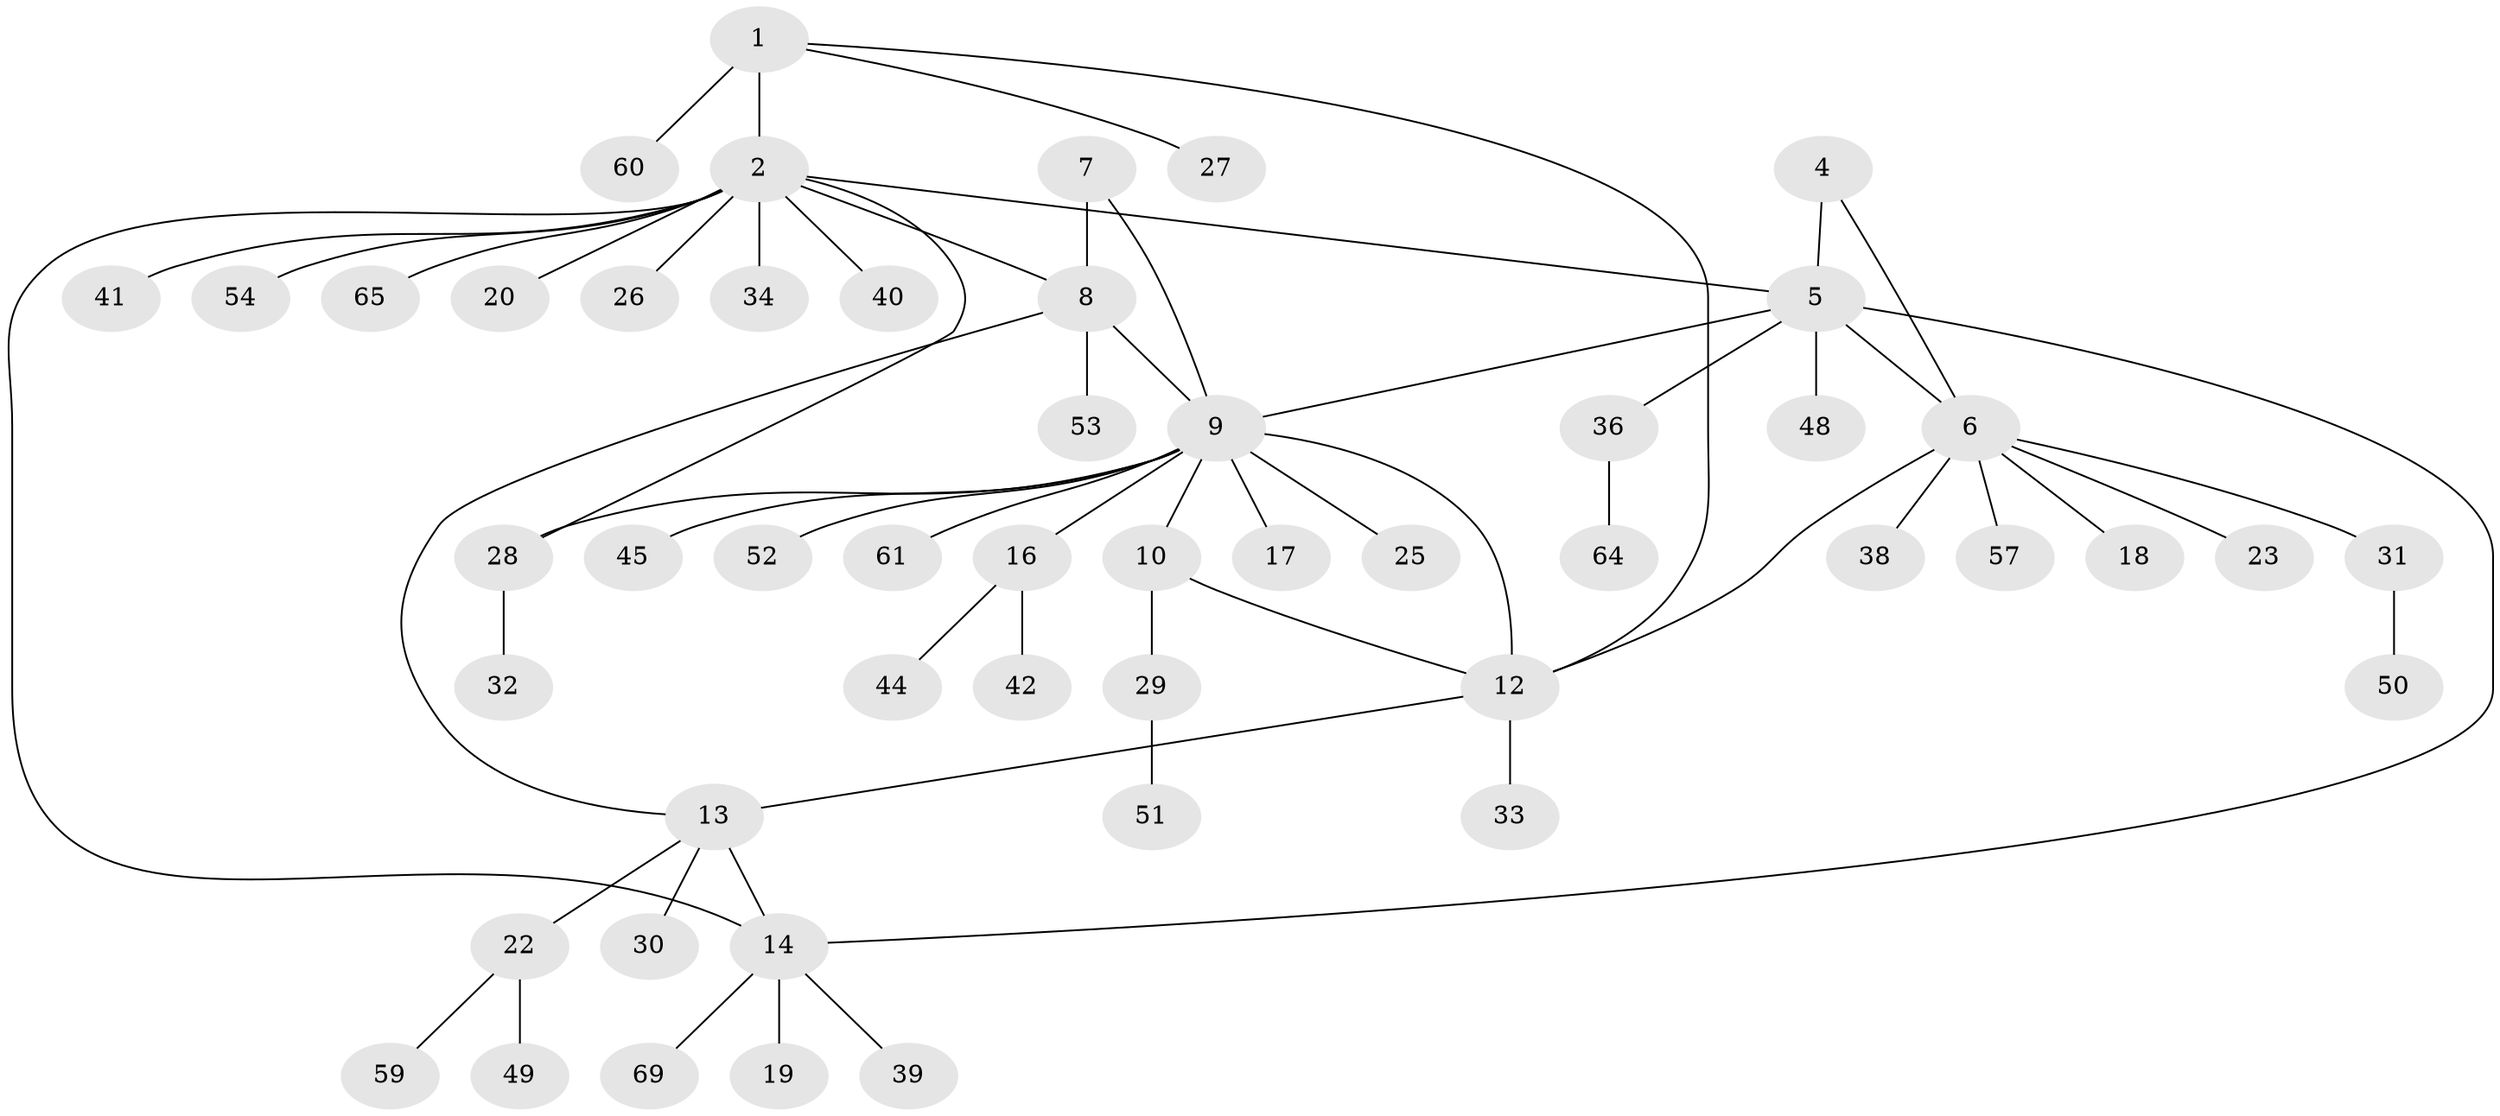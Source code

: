 // Generated by graph-tools (version 1.1) at 2025/24/03/03/25 07:24:16]
// undirected, 51 vertices, 60 edges
graph export_dot {
graph [start="1"]
  node [color=gray90,style=filled];
  1 [super="+24"];
  2 [super="+3"];
  4;
  5 [super="+62"];
  6 [super="+63"];
  7;
  8 [super="+35"];
  9 [super="+11"];
  10;
  12 [super="+21"];
  13 [super="+56"];
  14 [super="+15"];
  16 [super="+55"];
  17;
  18;
  19;
  20;
  22 [super="+47"];
  23 [super="+46"];
  25 [super="+58"];
  26;
  27;
  28 [super="+43"];
  29 [super="+66"];
  30 [super="+37"];
  31 [super="+68"];
  32;
  33;
  34;
  36;
  38;
  39;
  40;
  41;
  42;
  44;
  45;
  48;
  49;
  50;
  51;
  52;
  53;
  54;
  57;
  59;
  60;
  61 [super="+67"];
  64;
  65;
  69;
  1 -- 2 [weight=2];
  1 -- 12;
  1 -- 60;
  1 -- 27;
  2 -- 26;
  2 -- 34;
  2 -- 14;
  2 -- 65;
  2 -- 5;
  2 -- 8;
  2 -- 41;
  2 -- 40;
  2 -- 20;
  2 -- 54;
  2 -- 28;
  4 -- 5;
  4 -- 6;
  5 -- 6;
  5 -- 9;
  5 -- 36;
  5 -- 48;
  5 -- 14;
  6 -- 12;
  6 -- 18;
  6 -- 23;
  6 -- 31;
  6 -- 38;
  6 -- 57;
  7 -- 8;
  7 -- 9;
  8 -- 9;
  8 -- 13;
  8 -- 53;
  9 -- 16;
  9 -- 28;
  9 -- 52;
  9 -- 61;
  9 -- 17;
  9 -- 10;
  9 -- 12;
  9 -- 45;
  9 -- 25 [weight=2];
  10 -- 12;
  10 -- 29;
  12 -- 13;
  12 -- 33;
  13 -- 14 [weight=2];
  13 -- 22;
  13 -- 30;
  14 -- 19;
  14 -- 69;
  14 -- 39;
  16 -- 42;
  16 -- 44;
  22 -- 59;
  22 -- 49;
  28 -- 32;
  29 -- 51;
  31 -- 50;
  36 -- 64;
}
